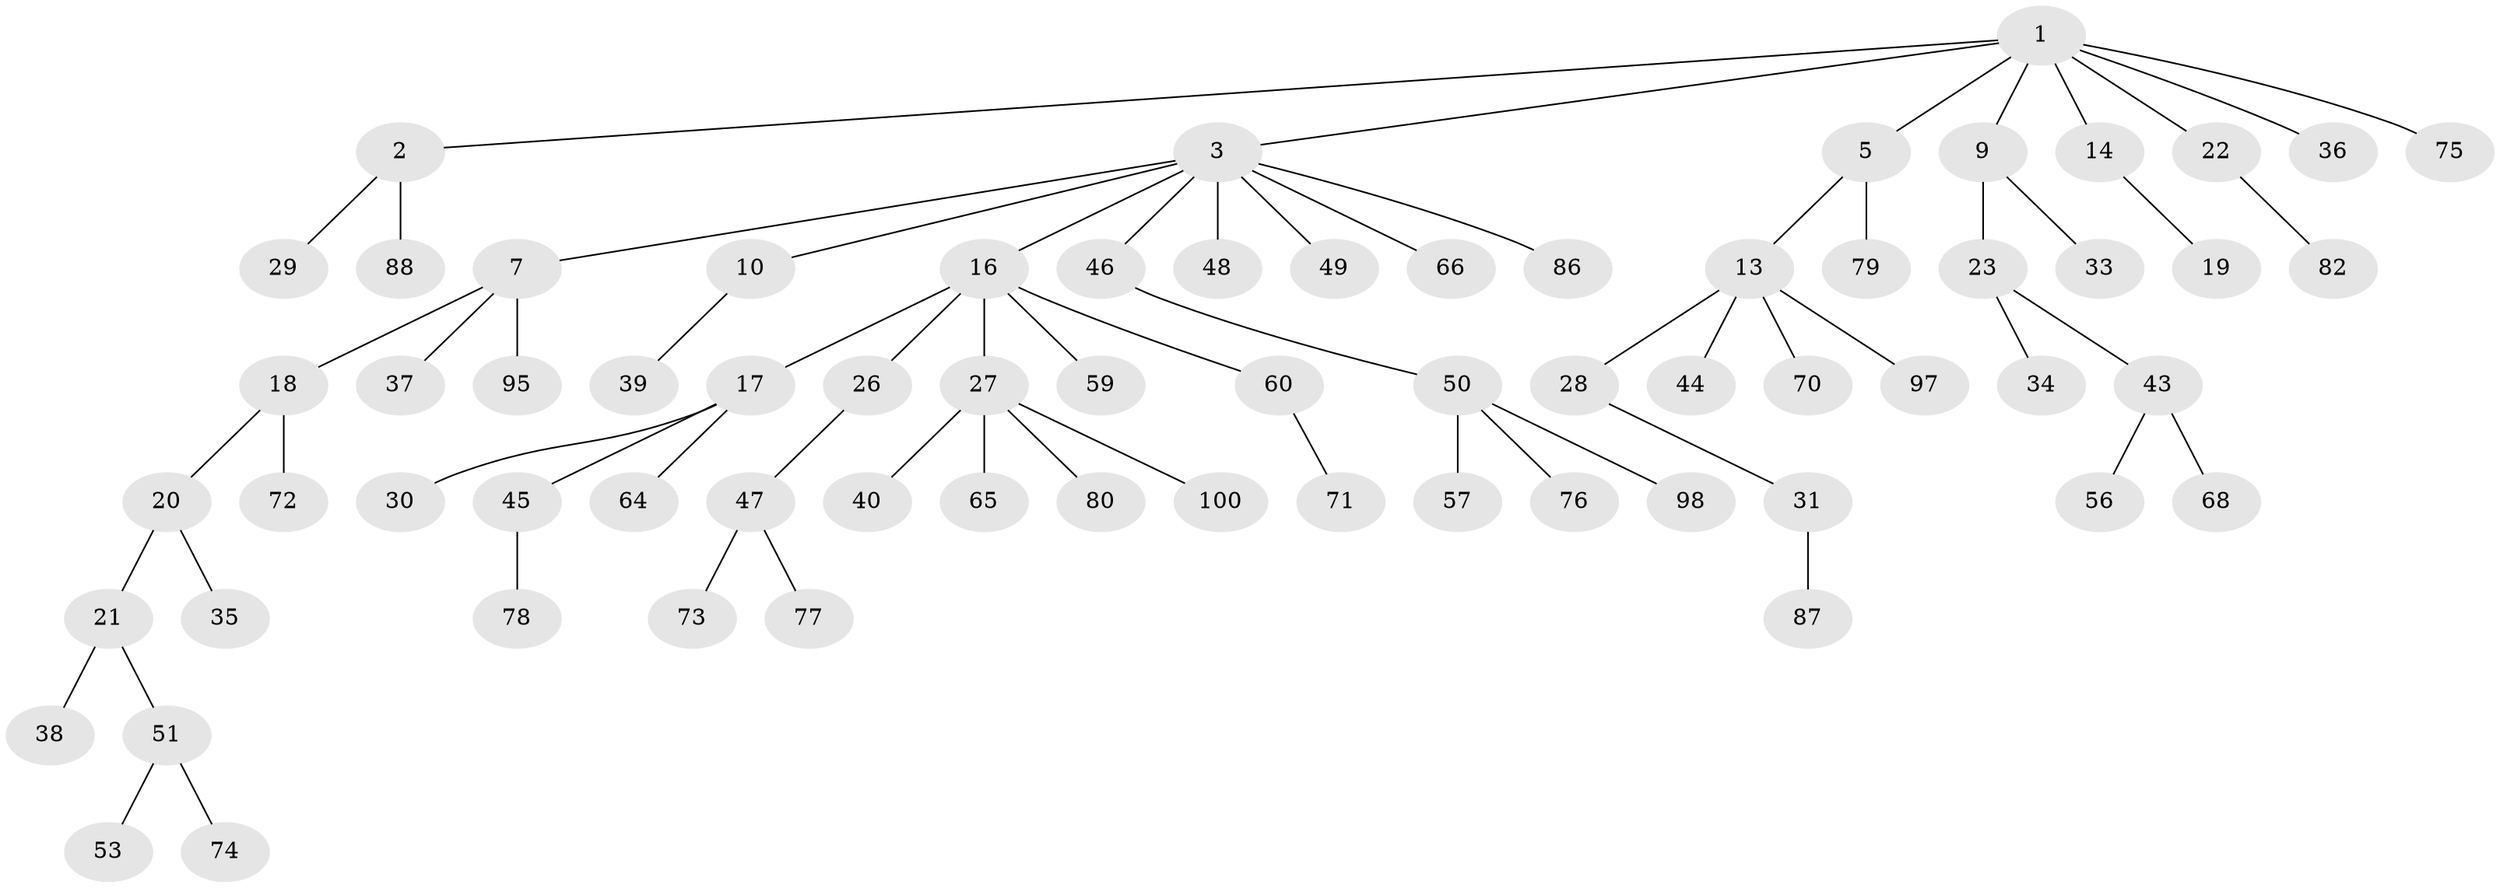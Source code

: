 // original degree distribution, {9: 0.01, 4: 0.09, 5: 0.02, 6: 0.01, 1: 0.54, 3: 0.12, 2: 0.2, 7: 0.01}
// Generated by graph-tools (version 1.1) at 2025/38/02/21/25 10:38:55]
// undirected, 68 vertices, 67 edges
graph export_dot {
graph [start="1"]
  node [color=gray90,style=filled];
  1 [super="+6"];
  2 [super="+8"];
  3 [super="+4"];
  5 [super="+89"];
  7 [super="+11"];
  9 [super="+12"];
  10 [super="+15"];
  13 [super="+54"];
  14;
  16 [super="+96"];
  17 [super="+24"];
  18 [super="+58"];
  19 [super="+67"];
  20 [super="+81"];
  21 [super="+41"];
  22 [super="+92"];
  23 [super="+25"];
  26;
  27 [super="+32"];
  28;
  29;
  30;
  31 [super="+94"];
  33 [super="+52"];
  34 [super="+62"];
  35 [super="+42"];
  36 [super="+69"];
  37;
  38;
  39;
  40;
  43 [super="+61"];
  44;
  45 [super="+91"];
  46 [super="+90"];
  47 [super="+84"];
  48;
  49;
  50 [super="+55"];
  51;
  53 [super="+63"];
  56;
  57;
  59 [super="+83"];
  60;
  64;
  65 [super="+85"];
  66;
  68 [super="+93"];
  70;
  71;
  72;
  73;
  74 [super="+99"];
  75;
  76;
  77;
  78;
  79;
  80;
  82;
  86;
  87;
  88;
  95;
  97;
  98;
  100;
  1 -- 2;
  1 -- 3;
  1 -- 5;
  1 -- 9;
  1 -- 14;
  1 -- 22;
  1 -- 36;
  1 -- 75;
  2 -- 29;
  2 -- 88;
  3 -- 16;
  3 -- 46;
  3 -- 49;
  3 -- 48;
  3 -- 66;
  3 -- 86;
  3 -- 7;
  3 -- 10;
  5 -- 13;
  5 -- 79;
  7 -- 18;
  7 -- 37;
  7 -- 95;
  9 -- 23;
  9 -- 33;
  10 -- 39;
  13 -- 28;
  13 -- 44;
  13 -- 97;
  13 -- 70;
  14 -- 19;
  16 -- 17;
  16 -- 26;
  16 -- 27;
  16 -- 59;
  16 -- 60;
  17 -- 30;
  17 -- 64;
  17 -- 45;
  18 -- 20;
  18 -- 72;
  20 -- 21;
  20 -- 35;
  21 -- 38;
  21 -- 51;
  22 -- 82;
  23 -- 34;
  23 -- 43;
  26 -- 47;
  27 -- 40;
  27 -- 80;
  27 -- 65;
  27 -- 100;
  28 -- 31;
  31 -- 87;
  43 -- 56;
  43 -- 68;
  45 -- 78;
  46 -- 50;
  47 -- 73;
  47 -- 77;
  50 -- 57;
  50 -- 76;
  50 -- 98;
  51 -- 53;
  51 -- 74;
  60 -- 71;
}
